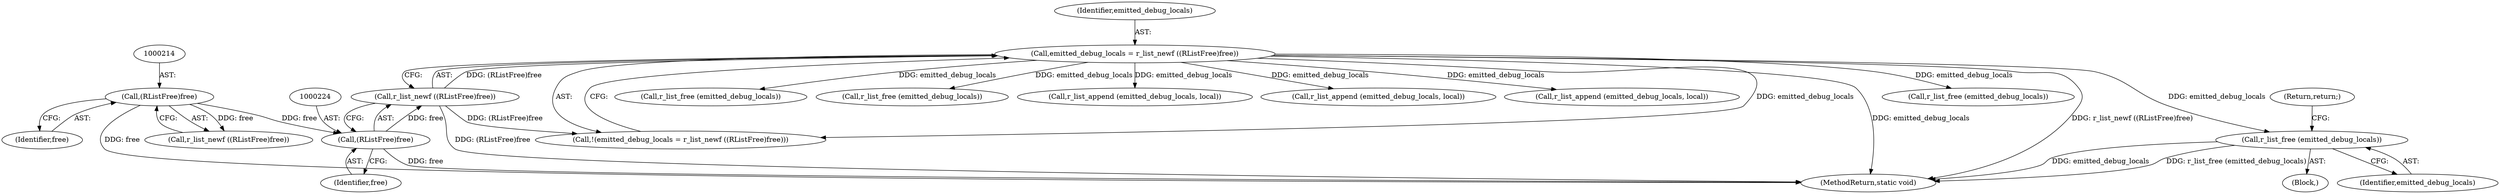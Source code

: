 digraph "0_radare2_252afb1cff9676f3ae1f341a28448bf2c8b6e308@API" {
"1000293" [label="(Call,r_list_free (emitted_debug_locals))"];
"1000220" [label="(Call,emitted_debug_locals = r_list_newf ((RListFree)free))"];
"1000222" [label="(Call,r_list_newf ((RListFree)free))"];
"1000223" [label="(Call,(RListFree)free)"];
"1000213" [label="(Call,(RListFree)free)"];
"1000219" [label="(Call,!(emitted_debug_locals = r_list_newf ((RListFree)free)))"];
"1000295" [label="(Return,return;)"];
"1000225" [label="(Identifier,free)"];
"1000215" [label="(Identifier,free)"];
"1000294" [label="(Identifier,emitted_debug_locals)"];
"1000213" [label="(Call,(RListFree)free)"];
"1001189" [label="(Call,r_list_free (emitted_debug_locals))"];
"1001051" [label="(Call,r_list_free (emitted_debug_locals))"];
"1000574" [label="(Call,r_list_append (emitted_debug_locals, local))"];
"1000750" [label="(Call,r_list_append (emitted_debug_locals, local))"];
"1000879" [label="(Call,r_list_append (emitted_debug_locals, local))"];
"1000290" [label="(Block,)"];
"1000222" [label="(Call,r_list_newf ((RListFree)free))"];
"1000220" [label="(Call,emitted_debug_locals = r_list_newf ((RListFree)free))"];
"1001193" [label="(MethodReturn,static void)"];
"1000223" [label="(Call,(RListFree)free)"];
"1000212" [label="(Call,r_list_newf ((RListFree)free))"];
"1000321" [label="(Call,r_list_free (emitted_debug_locals))"];
"1000221" [label="(Identifier,emitted_debug_locals)"];
"1000293" [label="(Call,r_list_free (emitted_debug_locals))"];
"1000293" -> "1000290"  [label="AST: "];
"1000293" -> "1000294"  [label="CFG: "];
"1000294" -> "1000293"  [label="AST: "];
"1000295" -> "1000293"  [label="CFG: "];
"1000293" -> "1001193"  [label="DDG: emitted_debug_locals"];
"1000293" -> "1001193"  [label="DDG: r_list_free (emitted_debug_locals)"];
"1000220" -> "1000293"  [label="DDG: emitted_debug_locals"];
"1000220" -> "1000219"  [label="AST: "];
"1000220" -> "1000222"  [label="CFG: "];
"1000221" -> "1000220"  [label="AST: "];
"1000222" -> "1000220"  [label="AST: "];
"1000219" -> "1000220"  [label="CFG: "];
"1000220" -> "1001193"  [label="DDG: emitted_debug_locals"];
"1000220" -> "1001193"  [label="DDG: r_list_newf ((RListFree)free)"];
"1000220" -> "1000219"  [label="DDG: emitted_debug_locals"];
"1000222" -> "1000220"  [label="DDG: (RListFree)free"];
"1000220" -> "1000321"  [label="DDG: emitted_debug_locals"];
"1000220" -> "1000574"  [label="DDG: emitted_debug_locals"];
"1000220" -> "1000750"  [label="DDG: emitted_debug_locals"];
"1000220" -> "1000879"  [label="DDG: emitted_debug_locals"];
"1000220" -> "1001051"  [label="DDG: emitted_debug_locals"];
"1000220" -> "1001189"  [label="DDG: emitted_debug_locals"];
"1000222" -> "1000223"  [label="CFG: "];
"1000223" -> "1000222"  [label="AST: "];
"1000222" -> "1001193"  [label="DDG: (RListFree)free"];
"1000222" -> "1000219"  [label="DDG: (RListFree)free"];
"1000223" -> "1000222"  [label="DDG: free"];
"1000223" -> "1000225"  [label="CFG: "];
"1000224" -> "1000223"  [label="AST: "];
"1000225" -> "1000223"  [label="AST: "];
"1000223" -> "1001193"  [label="DDG: free"];
"1000213" -> "1000223"  [label="DDG: free"];
"1000213" -> "1000212"  [label="AST: "];
"1000213" -> "1000215"  [label="CFG: "];
"1000214" -> "1000213"  [label="AST: "];
"1000215" -> "1000213"  [label="AST: "];
"1000212" -> "1000213"  [label="CFG: "];
"1000213" -> "1001193"  [label="DDG: free"];
"1000213" -> "1000212"  [label="DDG: free"];
}
